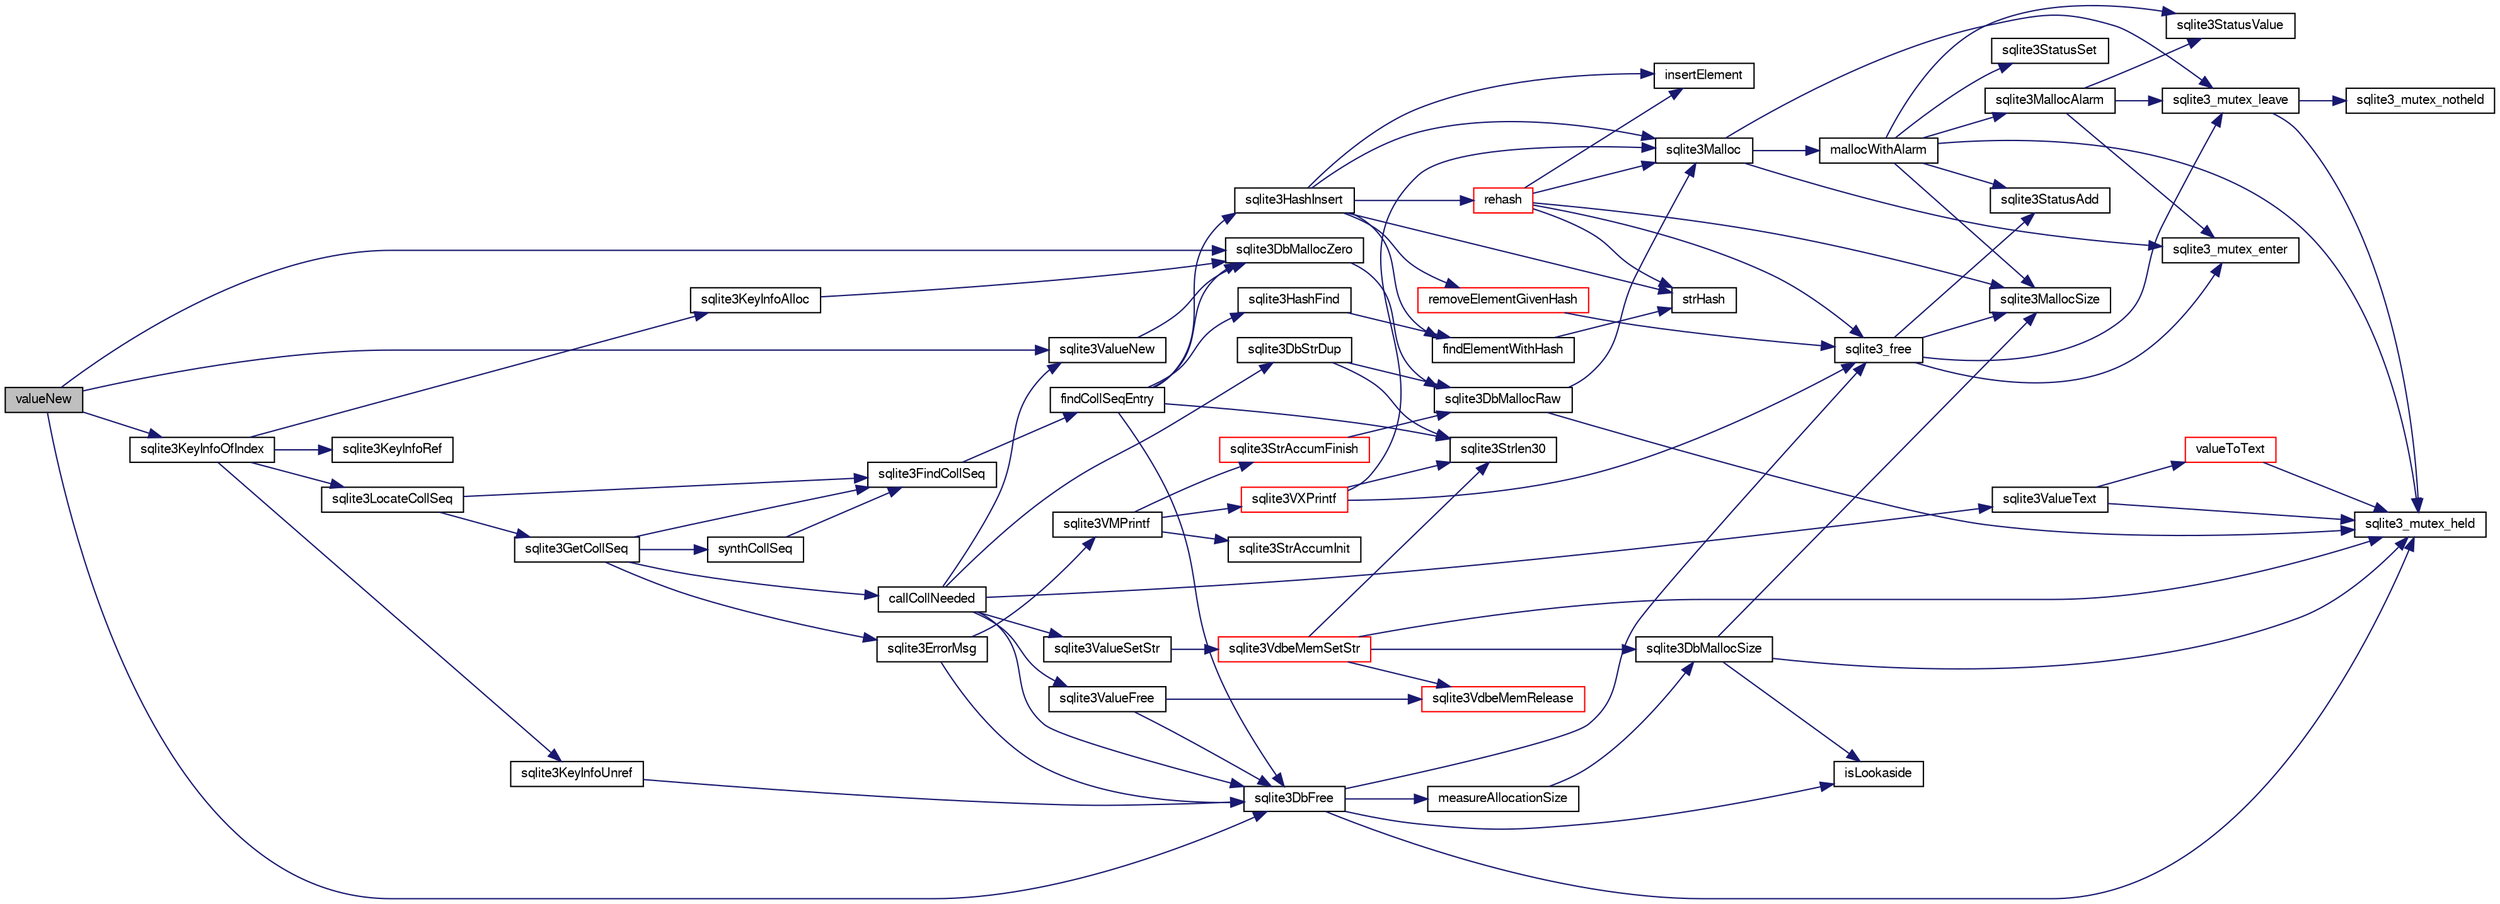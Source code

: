 digraph "valueNew"
{
  edge [fontname="FreeSans",fontsize="10",labelfontname="FreeSans",labelfontsize="10"];
  node [fontname="FreeSans",fontsize="10",shape=record];
  rankdir="LR";
  Node857049 [label="valueNew",height=0.2,width=0.4,color="black", fillcolor="grey75", style="filled", fontcolor="black"];
  Node857049 -> Node857050 [color="midnightblue",fontsize="10",style="solid",fontname="FreeSans"];
  Node857050 [label="sqlite3DbMallocZero",height=0.2,width=0.4,color="black", fillcolor="white", style="filled",URL="$sqlite3_8c.html#a49cfebac9d6067a03442c92af73f33e4"];
  Node857050 -> Node857051 [color="midnightblue",fontsize="10",style="solid",fontname="FreeSans"];
  Node857051 [label="sqlite3DbMallocRaw",height=0.2,width=0.4,color="black", fillcolor="white", style="filled",URL="$sqlite3_8c.html#abbe8be0cf7175e11ddc3e2218fad924e"];
  Node857051 -> Node857052 [color="midnightblue",fontsize="10",style="solid",fontname="FreeSans"];
  Node857052 [label="sqlite3_mutex_held",height=0.2,width=0.4,color="black", fillcolor="white", style="filled",URL="$sqlite3_8c.html#acf77da68932b6bc163c5e68547ecc3e7"];
  Node857051 -> Node857053 [color="midnightblue",fontsize="10",style="solid",fontname="FreeSans"];
  Node857053 [label="sqlite3Malloc",height=0.2,width=0.4,color="black", fillcolor="white", style="filled",URL="$sqlite3_8c.html#a361a2eaa846b1885f123abe46f5d8b2b"];
  Node857053 -> Node857054 [color="midnightblue",fontsize="10",style="solid",fontname="FreeSans"];
  Node857054 [label="sqlite3_mutex_enter",height=0.2,width=0.4,color="black", fillcolor="white", style="filled",URL="$sqlite3_8c.html#a1c12cde690bd89f104de5cbad12a6bf5"];
  Node857053 -> Node857055 [color="midnightblue",fontsize="10",style="solid",fontname="FreeSans"];
  Node857055 [label="mallocWithAlarm",height=0.2,width=0.4,color="black", fillcolor="white", style="filled",URL="$sqlite3_8c.html#ab070d5cf8e48ec8a6a43cf025d48598b"];
  Node857055 -> Node857052 [color="midnightblue",fontsize="10",style="solid",fontname="FreeSans"];
  Node857055 -> Node857056 [color="midnightblue",fontsize="10",style="solid",fontname="FreeSans"];
  Node857056 [label="sqlite3StatusSet",height=0.2,width=0.4,color="black", fillcolor="white", style="filled",URL="$sqlite3_8c.html#afec7586c01fcb5ea17dc9d7725a589d9"];
  Node857055 -> Node857057 [color="midnightblue",fontsize="10",style="solid",fontname="FreeSans"];
  Node857057 [label="sqlite3StatusValue",height=0.2,width=0.4,color="black", fillcolor="white", style="filled",URL="$sqlite3_8c.html#a30b8ac296c6e200c1fa57708d52c6ef6"];
  Node857055 -> Node857058 [color="midnightblue",fontsize="10",style="solid",fontname="FreeSans"];
  Node857058 [label="sqlite3MallocAlarm",height=0.2,width=0.4,color="black", fillcolor="white", style="filled",URL="$sqlite3_8c.html#ada66988e8471d1198f3219c062377508"];
  Node857058 -> Node857057 [color="midnightblue",fontsize="10",style="solid",fontname="FreeSans"];
  Node857058 -> Node857059 [color="midnightblue",fontsize="10",style="solid",fontname="FreeSans"];
  Node857059 [label="sqlite3_mutex_leave",height=0.2,width=0.4,color="black", fillcolor="white", style="filled",URL="$sqlite3_8c.html#a5838d235601dbd3c1fa993555c6bcc93"];
  Node857059 -> Node857052 [color="midnightblue",fontsize="10",style="solid",fontname="FreeSans"];
  Node857059 -> Node857060 [color="midnightblue",fontsize="10",style="solid",fontname="FreeSans"];
  Node857060 [label="sqlite3_mutex_notheld",height=0.2,width=0.4,color="black", fillcolor="white", style="filled",URL="$sqlite3_8c.html#a83967c837c1c000d3b5adcfaa688f5dc"];
  Node857058 -> Node857054 [color="midnightblue",fontsize="10",style="solid",fontname="FreeSans"];
  Node857055 -> Node857061 [color="midnightblue",fontsize="10",style="solid",fontname="FreeSans"];
  Node857061 [label="sqlite3MallocSize",height=0.2,width=0.4,color="black", fillcolor="white", style="filled",URL="$sqlite3_8c.html#acf5d2a5f35270bafb050bd2def576955"];
  Node857055 -> Node857062 [color="midnightblue",fontsize="10",style="solid",fontname="FreeSans"];
  Node857062 [label="sqlite3StatusAdd",height=0.2,width=0.4,color="black", fillcolor="white", style="filled",URL="$sqlite3_8c.html#afa029f93586aeab4cc85360905dae9cd"];
  Node857053 -> Node857059 [color="midnightblue",fontsize="10",style="solid",fontname="FreeSans"];
  Node857049 -> Node857063 [color="midnightblue",fontsize="10",style="solid",fontname="FreeSans"];
  Node857063 [label="sqlite3KeyInfoOfIndex",height=0.2,width=0.4,color="black", fillcolor="white", style="filled",URL="$sqlite3_8c.html#a7b4298fb8e674075dbe680baae5f451b"];
  Node857063 -> Node857064 [color="midnightblue",fontsize="10",style="solid",fontname="FreeSans"];
  Node857064 [label="sqlite3KeyInfoUnref",height=0.2,width=0.4,color="black", fillcolor="white", style="filled",URL="$sqlite3_8c.html#ac94cc1874ab0865db1dbbefd3886ba4a"];
  Node857064 -> Node857065 [color="midnightblue",fontsize="10",style="solid",fontname="FreeSans"];
  Node857065 [label="sqlite3DbFree",height=0.2,width=0.4,color="black", fillcolor="white", style="filled",URL="$sqlite3_8c.html#ac70ab821a6607b4a1b909582dc37a069"];
  Node857065 -> Node857052 [color="midnightblue",fontsize="10",style="solid",fontname="FreeSans"];
  Node857065 -> Node857066 [color="midnightblue",fontsize="10",style="solid",fontname="FreeSans"];
  Node857066 [label="measureAllocationSize",height=0.2,width=0.4,color="black", fillcolor="white", style="filled",URL="$sqlite3_8c.html#a45731e644a22fdb756e2b6337224217a"];
  Node857066 -> Node857067 [color="midnightblue",fontsize="10",style="solid",fontname="FreeSans"];
  Node857067 [label="sqlite3DbMallocSize",height=0.2,width=0.4,color="black", fillcolor="white", style="filled",URL="$sqlite3_8c.html#aa397e5a8a03495203a0767abf0a71f86"];
  Node857067 -> Node857061 [color="midnightblue",fontsize="10",style="solid",fontname="FreeSans"];
  Node857067 -> Node857052 [color="midnightblue",fontsize="10",style="solid",fontname="FreeSans"];
  Node857067 -> Node857068 [color="midnightblue",fontsize="10",style="solid",fontname="FreeSans"];
  Node857068 [label="isLookaside",height=0.2,width=0.4,color="black", fillcolor="white", style="filled",URL="$sqlite3_8c.html#a770fa05ff9717b75e16f4d968a77b897"];
  Node857065 -> Node857068 [color="midnightblue",fontsize="10",style="solid",fontname="FreeSans"];
  Node857065 -> Node857069 [color="midnightblue",fontsize="10",style="solid",fontname="FreeSans"];
  Node857069 [label="sqlite3_free",height=0.2,width=0.4,color="black", fillcolor="white", style="filled",URL="$sqlite3_8c.html#a6552349e36a8a691af5487999ab09519"];
  Node857069 -> Node857054 [color="midnightblue",fontsize="10",style="solid",fontname="FreeSans"];
  Node857069 -> Node857062 [color="midnightblue",fontsize="10",style="solid",fontname="FreeSans"];
  Node857069 -> Node857061 [color="midnightblue",fontsize="10",style="solid",fontname="FreeSans"];
  Node857069 -> Node857059 [color="midnightblue",fontsize="10",style="solid",fontname="FreeSans"];
  Node857063 -> Node857070 [color="midnightblue",fontsize="10",style="solid",fontname="FreeSans"];
  Node857070 [label="sqlite3KeyInfoAlloc",height=0.2,width=0.4,color="black", fillcolor="white", style="filled",URL="$sqlite3_8c.html#aeb7a31938dad201125fdb79ab98259ba"];
  Node857070 -> Node857050 [color="midnightblue",fontsize="10",style="solid",fontname="FreeSans"];
  Node857063 -> Node857071 [color="midnightblue",fontsize="10",style="solid",fontname="FreeSans"];
  Node857071 [label="sqlite3LocateCollSeq",height=0.2,width=0.4,color="black", fillcolor="white", style="filled",URL="$sqlite3_8c.html#a7dda1703fcf97a8e9a556697976c90af"];
  Node857071 -> Node857072 [color="midnightblue",fontsize="10",style="solid",fontname="FreeSans"];
  Node857072 [label="sqlite3FindCollSeq",height=0.2,width=0.4,color="black", fillcolor="white", style="filled",URL="$sqlite3_8c.html#ac4f91d39f24a6435de12698fdb16bc14"];
  Node857072 -> Node857073 [color="midnightblue",fontsize="10",style="solid",fontname="FreeSans"];
  Node857073 [label="findCollSeqEntry",height=0.2,width=0.4,color="black", fillcolor="white", style="filled",URL="$sqlite3_8c.html#aaf9ae07c81dca508e137b5880e94aa98"];
  Node857073 -> Node857074 [color="midnightblue",fontsize="10",style="solid",fontname="FreeSans"];
  Node857074 [label="sqlite3HashFind",height=0.2,width=0.4,color="black", fillcolor="white", style="filled",URL="$sqlite3_8c.html#a8ca124229470a66b4c9c141ded48e2aa"];
  Node857074 -> Node857075 [color="midnightblue",fontsize="10",style="solid",fontname="FreeSans"];
  Node857075 [label="findElementWithHash",height=0.2,width=0.4,color="black", fillcolor="white", style="filled",URL="$sqlite3_8c.html#a75c0f574fa5d51702434c6e980d57d7f"];
  Node857075 -> Node857076 [color="midnightblue",fontsize="10",style="solid",fontname="FreeSans"];
  Node857076 [label="strHash",height=0.2,width=0.4,color="black", fillcolor="white", style="filled",URL="$sqlite3_8c.html#ad7193605dadc27cf291d54e15bdd011d"];
  Node857073 -> Node857077 [color="midnightblue",fontsize="10",style="solid",fontname="FreeSans"];
  Node857077 [label="sqlite3Strlen30",height=0.2,width=0.4,color="black", fillcolor="white", style="filled",URL="$sqlite3_8c.html#a3dcd80ba41f1a308193dee74857b62a7"];
  Node857073 -> Node857050 [color="midnightblue",fontsize="10",style="solid",fontname="FreeSans"];
  Node857073 -> Node857078 [color="midnightblue",fontsize="10",style="solid",fontname="FreeSans"];
  Node857078 [label="sqlite3HashInsert",height=0.2,width=0.4,color="black", fillcolor="white", style="filled",URL="$sqlite3_8c.html#aebbc6c13b3c139d5f3463938f441da3d"];
  Node857078 -> Node857075 [color="midnightblue",fontsize="10",style="solid",fontname="FreeSans"];
  Node857078 -> Node857079 [color="midnightblue",fontsize="10",style="solid",fontname="FreeSans"];
  Node857079 [label="removeElementGivenHash",height=0.2,width=0.4,color="red", fillcolor="white", style="filled",URL="$sqlite3_8c.html#a97ff4ac3846af0f8caf5426adfa2808a"];
  Node857079 -> Node857069 [color="midnightblue",fontsize="10",style="solid",fontname="FreeSans"];
  Node857078 -> Node857053 [color="midnightblue",fontsize="10",style="solid",fontname="FreeSans"];
  Node857078 -> Node857081 [color="midnightblue",fontsize="10",style="solid",fontname="FreeSans"];
  Node857081 [label="rehash",height=0.2,width=0.4,color="red", fillcolor="white", style="filled",URL="$sqlite3_8c.html#a4851529638f6c7af16239ee6e2dcc628"];
  Node857081 -> Node857053 [color="midnightblue",fontsize="10",style="solid",fontname="FreeSans"];
  Node857081 -> Node857069 [color="midnightblue",fontsize="10",style="solid",fontname="FreeSans"];
  Node857081 -> Node857061 [color="midnightblue",fontsize="10",style="solid",fontname="FreeSans"];
  Node857081 -> Node857076 [color="midnightblue",fontsize="10",style="solid",fontname="FreeSans"];
  Node857081 -> Node857345 [color="midnightblue",fontsize="10",style="solid",fontname="FreeSans"];
  Node857345 [label="insertElement",height=0.2,width=0.4,color="black", fillcolor="white", style="filled",URL="$sqlite3_8c.html#a011f717fc5c46f03d78bf81b6714e0ee"];
  Node857078 -> Node857076 [color="midnightblue",fontsize="10",style="solid",fontname="FreeSans"];
  Node857078 -> Node857345 [color="midnightblue",fontsize="10",style="solid",fontname="FreeSans"];
  Node857073 -> Node857065 [color="midnightblue",fontsize="10",style="solid",fontname="FreeSans"];
  Node857071 -> Node857346 [color="midnightblue",fontsize="10",style="solid",fontname="FreeSans"];
  Node857346 [label="sqlite3GetCollSeq",height=0.2,width=0.4,color="black", fillcolor="white", style="filled",URL="$sqlite3_8c.html#a4ed2e10e20f9616894d068c6c73c3134"];
  Node857346 -> Node857072 [color="midnightblue",fontsize="10",style="solid",fontname="FreeSans"];
  Node857346 -> Node857347 [color="midnightblue",fontsize="10",style="solid",fontname="FreeSans"];
  Node857347 [label="callCollNeeded",height=0.2,width=0.4,color="black", fillcolor="white", style="filled",URL="$sqlite3_8c.html#a4b69d70c8956d161ab4ec05d87ae1054"];
  Node857347 -> Node857348 [color="midnightblue",fontsize="10",style="solid",fontname="FreeSans"];
  Node857348 [label="sqlite3DbStrDup",height=0.2,width=0.4,color="black", fillcolor="white", style="filled",URL="$sqlite3_8c.html#a0ec4772ee6de7316ecd1e6cabb1beeef"];
  Node857348 -> Node857077 [color="midnightblue",fontsize="10",style="solid",fontname="FreeSans"];
  Node857348 -> Node857051 [color="midnightblue",fontsize="10",style="solid",fontname="FreeSans"];
  Node857347 -> Node857065 [color="midnightblue",fontsize="10",style="solid",fontname="FreeSans"];
  Node857347 -> Node857349 [color="midnightblue",fontsize="10",style="solid",fontname="FreeSans"];
  Node857349 [label="sqlite3ValueNew",height=0.2,width=0.4,color="black", fillcolor="white", style="filled",URL="$sqlite3_8c.html#ad40a378778daff2d574bec905e35828b"];
  Node857349 -> Node857050 [color="midnightblue",fontsize="10",style="solid",fontname="FreeSans"];
  Node857347 -> Node857350 [color="midnightblue",fontsize="10",style="solid",fontname="FreeSans"];
  Node857350 [label="sqlite3ValueSetStr",height=0.2,width=0.4,color="black", fillcolor="white", style="filled",URL="$sqlite3_8c.html#a1fd40749f47941ee97ff6d798e2bc67e"];
  Node857350 -> Node857182 [color="midnightblue",fontsize="10",style="solid",fontname="FreeSans"];
  Node857182 [label="sqlite3VdbeMemSetStr",height=0.2,width=0.4,color="red", fillcolor="white", style="filled",URL="$sqlite3_8c.html#a9697bec7c3b512483638ea3646191d7d"];
  Node857182 -> Node857052 [color="midnightblue",fontsize="10",style="solid",fontname="FreeSans"];
  Node857182 -> Node857077 [color="midnightblue",fontsize="10",style="solid",fontname="FreeSans"];
  Node857182 -> Node857168 [color="midnightblue",fontsize="10",style="solid",fontname="FreeSans"];
  Node857168 [label="sqlite3VdbeMemRelease",height=0.2,width=0.4,color="red", fillcolor="white", style="filled",URL="$sqlite3_8c.html#a90606361dbeba88159fd6ff03fcc10cc"];
  Node857182 -> Node857067 [color="midnightblue",fontsize="10",style="solid",fontname="FreeSans"];
  Node857347 -> Node857156 [color="midnightblue",fontsize="10",style="solid",fontname="FreeSans"];
  Node857156 [label="sqlite3ValueText",height=0.2,width=0.4,color="black", fillcolor="white", style="filled",URL="$sqlite3_8c.html#ad567a94e52d1adf81f4857fdba00a59b"];
  Node857156 -> Node857052 [color="midnightblue",fontsize="10",style="solid",fontname="FreeSans"];
  Node857156 -> Node857157 [color="midnightblue",fontsize="10",style="solid",fontname="FreeSans"];
  Node857157 [label="valueToText",height=0.2,width=0.4,color="red", fillcolor="white", style="filled",URL="$sqlite3_8c.html#abded1c4848e5c5901949c02af499044c"];
  Node857157 -> Node857052 [color="midnightblue",fontsize="10",style="solid",fontname="FreeSans"];
  Node857347 -> Node857351 [color="midnightblue",fontsize="10",style="solid",fontname="FreeSans"];
  Node857351 [label="sqlite3ValueFree",height=0.2,width=0.4,color="black", fillcolor="white", style="filled",URL="$sqlite3_8c.html#afeed84c3f344a833d15c7209265dc520"];
  Node857351 -> Node857168 [color="midnightblue",fontsize="10",style="solid",fontname="FreeSans"];
  Node857351 -> Node857065 [color="midnightblue",fontsize="10",style="solid",fontname="FreeSans"];
  Node857346 -> Node857352 [color="midnightblue",fontsize="10",style="solid",fontname="FreeSans"];
  Node857352 [label="synthCollSeq",height=0.2,width=0.4,color="black", fillcolor="white", style="filled",URL="$sqlite3_8c.html#ac89143f2b98a9efb9f18bb326e271063"];
  Node857352 -> Node857072 [color="midnightblue",fontsize="10",style="solid",fontname="FreeSans"];
  Node857346 -> Node857353 [color="midnightblue",fontsize="10",style="solid",fontname="FreeSans"];
  Node857353 [label="sqlite3ErrorMsg",height=0.2,width=0.4,color="black", fillcolor="white", style="filled",URL="$sqlite3_8c.html#aee2798e173651adae0f9c85469f3457d"];
  Node857353 -> Node857327 [color="midnightblue",fontsize="10",style="solid",fontname="FreeSans"];
  Node857327 [label="sqlite3VMPrintf",height=0.2,width=0.4,color="black", fillcolor="white", style="filled",URL="$sqlite3_8c.html#a05535d0982ef06fbc2ee8195ebbae689"];
  Node857327 -> Node857087 [color="midnightblue",fontsize="10",style="solid",fontname="FreeSans"];
  Node857087 [label="sqlite3StrAccumInit",height=0.2,width=0.4,color="black", fillcolor="white", style="filled",URL="$sqlite3_8c.html#aabf95e113b9d54d519cd15a56215f560"];
  Node857327 -> Node857088 [color="midnightblue",fontsize="10",style="solid",fontname="FreeSans"];
  Node857088 [label="sqlite3VXPrintf",height=0.2,width=0.4,color="red", fillcolor="white", style="filled",URL="$sqlite3_8c.html#a63c25806c9bd4a2b76f9a0eb232c6bde"];
  Node857088 -> Node857053 [color="midnightblue",fontsize="10",style="solid",fontname="FreeSans"];
  Node857088 -> Node857077 [color="midnightblue",fontsize="10",style="solid",fontname="FreeSans"];
  Node857088 -> Node857069 [color="midnightblue",fontsize="10",style="solid",fontname="FreeSans"];
  Node857327 -> Node857176 [color="midnightblue",fontsize="10",style="solid",fontname="FreeSans"];
  Node857176 [label="sqlite3StrAccumFinish",height=0.2,width=0.4,color="red", fillcolor="white", style="filled",URL="$sqlite3_8c.html#adb7f26b10ac1b847db6f000ef4c2e2ba"];
  Node857176 -> Node857051 [color="midnightblue",fontsize="10",style="solid",fontname="FreeSans"];
  Node857353 -> Node857065 [color="midnightblue",fontsize="10",style="solid",fontname="FreeSans"];
  Node857063 -> Node857354 [color="midnightblue",fontsize="10",style="solid",fontname="FreeSans"];
  Node857354 [label="sqlite3KeyInfoRef",height=0.2,width=0.4,color="black", fillcolor="white", style="filled",URL="$sqlite3_8c.html#a9e5927c098215a56d3c29d4fab6f78cc"];
  Node857049 -> Node857065 [color="midnightblue",fontsize="10",style="solid",fontname="FreeSans"];
  Node857049 -> Node857349 [color="midnightblue",fontsize="10",style="solid",fontname="FreeSans"];
}
